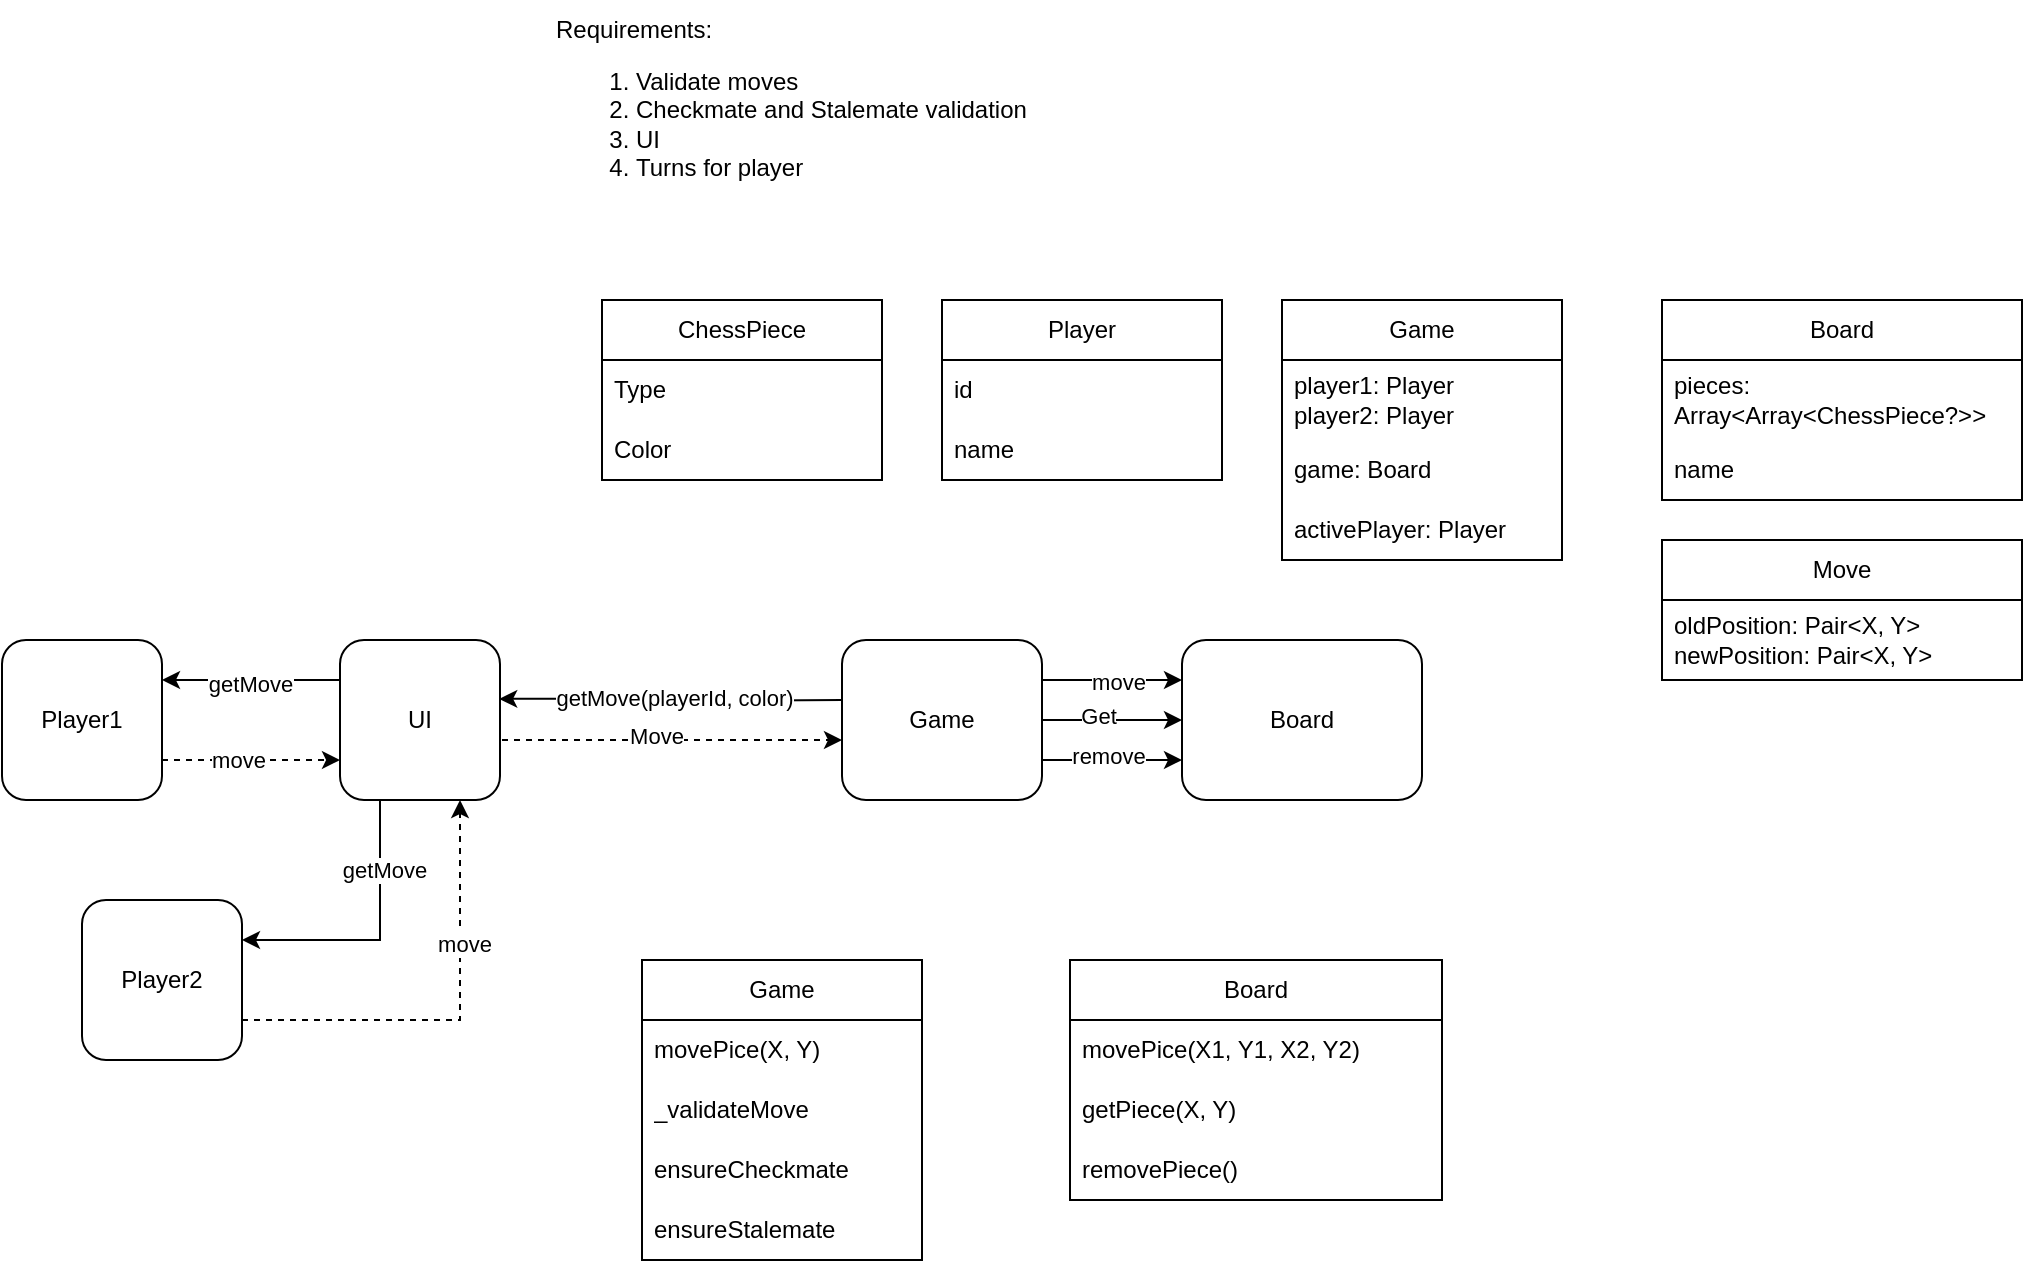 <mxfile version="24.7.16">
  <diagram name="Page-1" id="U-idYY3ooruAgi-gC6_m">
    <mxGraphModel dx="1827" dy="497" grid="1" gridSize="10" guides="1" tooltips="1" connect="1" arrows="1" fold="1" page="1" pageScale="1" pageWidth="827" pageHeight="1169" math="0" shadow="0">
      <root>
        <mxCell id="0" />
        <mxCell id="1" parent="0" />
        <mxCell id="230UVq-v4f41uX1CNbdF-1" value="Requirements:&lt;div&gt;&lt;ol&gt;&lt;li&gt;Validate moves&lt;/li&gt;&lt;li&gt;Checkmate and Stalemate validation&lt;/li&gt;&lt;li&gt;UI&lt;/li&gt;&lt;li&gt;Turns for player&lt;/li&gt;&lt;/ol&gt;&lt;/div&gt;" style="text;html=1;align=left;verticalAlign=middle;resizable=0;points=[];autosize=1;strokeColor=none;fillColor=none;" vertex="1" parent="1">
          <mxGeometry x="15" width="260" height="110" as="geometry" />
        </mxCell>
        <mxCell id="230UVq-v4f41uX1CNbdF-2" value="ChessPiece" style="swimlane;fontStyle=0;childLayout=stackLayout;horizontal=1;startSize=30;horizontalStack=0;resizeParent=1;resizeParentMax=0;resizeLast=0;collapsible=1;marginBottom=0;whiteSpace=wrap;html=1;" vertex="1" parent="1">
          <mxGeometry x="40" y="150" width="140" height="90" as="geometry" />
        </mxCell>
        <mxCell id="230UVq-v4f41uX1CNbdF-3" value="Type" style="text;strokeColor=none;fillColor=none;align=left;verticalAlign=middle;spacingLeft=4;spacingRight=4;overflow=hidden;points=[[0,0.5],[1,0.5]];portConstraint=eastwest;rotatable=0;whiteSpace=wrap;html=1;" vertex="1" parent="230UVq-v4f41uX1CNbdF-2">
          <mxGeometry y="30" width="140" height="30" as="geometry" />
        </mxCell>
        <mxCell id="230UVq-v4f41uX1CNbdF-4" value="Color" style="text;strokeColor=none;fillColor=none;align=left;verticalAlign=middle;spacingLeft=4;spacingRight=4;overflow=hidden;points=[[0,0.5],[1,0.5]];portConstraint=eastwest;rotatable=0;whiteSpace=wrap;html=1;" vertex="1" parent="230UVq-v4f41uX1CNbdF-2">
          <mxGeometry y="60" width="140" height="30" as="geometry" />
        </mxCell>
        <mxCell id="230UVq-v4f41uX1CNbdF-7" value="Player" style="swimlane;fontStyle=0;childLayout=stackLayout;horizontal=1;startSize=30;horizontalStack=0;resizeParent=1;resizeParentMax=0;resizeLast=0;collapsible=1;marginBottom=0;whiteSpace=wrap;html=1;" vertex="1" parent="1">
          <mxGeometry x="210" y="150" width="140" height="90" as="geometry" />
        </mxCell>
        <mxCell id="230UVq-v4f41uX1CNbdF-8" value="id" style="text;strokeColor=none;fillColor=none;align=left;verticalAlign=middle;spacingLeft=4;spacingRight=4;overflow=hidden;points=[[0,0.5],[1,0.5]];portConstraint=eastwest;rotatable=0;whiteSpace=wrap;html=1;" vertex="1" parent="230UVq-v4f41uX1CNbdF-7">
          <mxGeometry y="30" width="140" height="30" as="geometry" />
        </mxCell>
        <mxCell id="230UVq-v4f41uX1CNbdF-9" value="name" style="text;strokeColor=none;fillColor=none;align=left;verticalAlign=middle;spacingLeft=4;spacingRight=4;overflow=hidden;points=[[0,0.5],[1,0.5]];portConstraint=eastwest;rotatable=0;whiteSpace=wrap;html=1;" vertex="1" parent="230UVq-v4f41uX1CNbdF-7">
          <mxGeometry y="60" width="140" height="30" as="geometry" />
        </mxCell>
        <mxCell id="230UVq-v4f41uX1CNbdF-11" value="Game" style="swimlane;fontStyle=0;childLayout=stackLayout;horizontal=1;startSize=30;horizontalStack=0;resizeParent=1;resizeParentMax=0;resizeLast=0;collapsible=1;marginBottom=0;whiteSpace=wrap;html=1;" vertex="1" parent="1">
          <mxGeometry x="380" y="150" width="140" height="130" as="geometry" />
        </mxCell>
        <mxCell id="230UVq-v4f41uX1CNbdF-12" value="player1: Player&lt;div&gt;player2: Player&lt;/div&gt;" style="text;strokeColor=none;fillColor=none;align=left;verticalAlign=middle;spacingLeft=4;spacingRight=4;overflow=hidden;points=[[0,0.5],[1,0.5]];portConstraint=eastwest;rotatable=0;whiteSpace=wrap;html=1;" vertex="1" parent="230UVq-v4f41uX1CNbdF-11">
          <mxGeometry y="30" width="140" height="40" as="geometry" />
        </mxCell>
        <mxCell id="230UVq-v4f41uX1CNbdF-13" value="game: Board" style="text;strokeColor=none;fillColor=none;align=left;verticalAlign=middle;spacingLeft=4;spacingRight=4;overflow=hidden;points=[[0,0.5],[1,0.5]];portConstraint=eastwest;rotatable=0;whiteSpace=wrap;html=1;" vertex="1" parent="230UVq-v4f41uX1CNbdF-11">
          <mxGeometry y="70" width="140" height="30" as="geometry" />
        </mxCell>
        <mxCell id="230UVq-v4f41uX1CNbdF-42" value="&lt;div&gt;activePlayer: Player&lt;/div&gt;" style="text;strokeColor=none;fillColor=none;align=left;verticalAlign=middle;spacingLeft=4;spacingRight=4;overflow=hidden;points=[[0,0.5],[1,0.5]];portConstraint=eastwest;rotatable=0;whiteSpace=wrap;html=1;" vertex="1" parent="230UVq-v4f41uX1CNbdF-11">
          <mxGeometry y="100" width="140" height="30" as="geometry" />
        </mxCell>
        <mxCell id="230UVq-v4f41uX1CNbdF-14" value="Board" style="swimlane;fontStyle=0;childLayout=stackLayout;horizontal=1;startSize=30;horizontalStack=0;resizeParent=1;resizeParentMax=0;resizeLast=0;collapsible=1;marginBottom=0;whiteSpace=wrap;html=1;" vertex="1" parent="1">
          <mxGeometry x="570" y="150" width="180" height="100" as="geometry" />
        </mxCell>
        <mxCell id="230UVq-v4f41uX1CNbdF-15" value="pieces: Array&amp;lt;Array&amp;lt;ChessPiece?&amp;gt;&amp;gt;" style="text;strokeColor=none;fillColor=none;align=left;verticalAlign=middle;spacingLeft=4;spacingRight=4;overflow=hidden;points=[[0,0.5],[1,0.5]];portConstraint=eastwest;rotatable=0;whiteSpace=wrap;html=1;" vertex="1" parent="230UVq-v4f41uX1CNbdF-14">
          <mxGeometry y="30" width="180" height="40" as="geometry" />
        </mxCell>
        <mxCell id="230UVq-v4f41uX1CNbdF-16" value="name" style="text;strokeColor=none;fillColor=none;align=left;verticalAlign=middle;spacingLeft=4;spacingRight=4;overflow=hidden;points=[[0,0.5],[1,0.5]];portConstraint=eastwest;rotatable=0;whiteSpace=wrap;html=1;" vertex="1" parent="230UVq-v4f41uX1CNbdF-14">
          <mxGeometry y="70" width="180" height="30" as="geometry" />
        </mxCell>
        <mxCell id="230UVq-v4f41uX1CNbdF-45" style="edgeStyle=orthogonalEdgeStyle;rounded=0;orthogonalLoop=1;jettySize=auto;html=1;entryX=0;entryY=0.75;entryDx=0;entryDy=0;curved=0;dashed=1;" edge="1" parent="1">
          <mxGeometry relative="1" as="geometry">
            <mxPoint x="-10" y="370" as="sourcePoint" />
            <mxPoint x="160.0" y="370" as="targetPoint" />
          </mxGeometry>
        </mxCell>
        <mxCell id="230UVq-v4f41uX1CNbdF-50" value="Move" style="edgeLabel;html=1;align=center;verticalAlign=middle;resizable=0;points=[];" vertex="1" connectable="0" parent="230UVq-v4f41uX1CNbdF-45">
          <mxGeometry x="-0.092" y="2" relative="1" as="geometry">
            <mxPoint as="offset" />
          </mxGeometry>
        </mxCell>
        <mxCell id="230UVq-v4f41uX1CNbdF-54" style="edgeStyle=orthogonalEdgeStyle;rounded=0;orthogonalLoop=1;jettySize=auto;html=1;exitX=0.25;exitY=1;exitDx=0;exitDy=0;entryX=1;entryY=0.25;entryDx=0;entryDy=0;" edge="1" parent="1" source="230UVq-v4f41uX1CNbdF-19" target="230UVq-v4f41uX1CNbdF-52">
          <mxGeometry relative="1" as="geometry" />
        </mxCell>
        <mxCell id="230UVq-v4f41uX1CNbdF-57" value="getMove" style="edgeLabel;html=1;align=center;verticalAlign=middle;resizable=0;points=[];" vertex="1" connectable="0" parent="230UVq-v4f41uX1CNbdF-54">
          <mxGeometry x="-0.499" y="2" relative="1" as="geometry">
            <mxPoint as="offset" />
          </mxGeometry>
        </mxCell>
        <mxCell id="230UVq-v4f41uX1CNbdF-58" style="edgeStyle=orthogonalEdgeStyle;rounded=0;orthogonalLoop=1;jettySize=auto;html=1;exitX=0;exitY=0.25;exitDx=0;exitDy=0;entryX=1;entryY=0.25;entryDx=0;entryDy=0;" edge="1" parent="1" source="230UVq-v4f41uX1CNbdF-19" target="230UVq-v4f41uX1CNbdF-51">
          <mxGeometry relative="1" as="geometry" />
        </mxCell>
        <mxCell id="230UVq-v4f41uX1CNbdF-59" value="getMove" style="edgeLabel;html=1;align=center;verticalAlign=middle;resizable=0;points=[];" vertex="1" connectable="0" parent="230UVq-v4f41uX1CNbdF-58">
          <mxGeometry x="0.014" y="2" relative="1" as="geometry">
            <mxPoint as="offset" />
          </mxGeometry>
        </mxCell>
        <mxCell id="230UVq-v4f41uX1CNbdF-19" value="UI" style="rounded=1;whiteSpace=wrap;html=1;" vertex="1" parent="1">
          <mxGeometry x="-91" y="320" width="80" height="80" as="geometry" />
        </mxCell>
        <mxCell id="230UVq-v4f41uX1CNbdF-24" style="edgeStyle=orthogonalEdgeStyle;rounded=0;orthogonalLoop=1;jettySize=auto;html=1;exitX=1;exitY=0.25;exitDx=0;exitDy=0;entryX=0;entryY=0.25;entryDx=0;entryDy=0;" edge="1" parent="1" source="230UVq-v4f41uX1CNbdF-20" target="230UVq-v4f41uX1CNbdF-21">
          <mxGeometry relative="1" as="geometry" />
        </mxCell>
        <mxCell id="230UVq-v4f41uX1CNbdF-25" value="move" style="edgeLabel;html=1;align=center;verticalAlign=middle;resizable=0;points=[];" vertex="1" connectable="0" parent="230UVq-v4f41uX1CNbdF-24">
          <mxGeometry x="0.091" y="-1" relative="1" as="geometry">
            <mxPoint as="offset" />
          </mxGeometry>
        </mxCell>
        <mxCell id="230UVq-v4f41uX1CNbdF-38" style="edgeStyle=orthogonalEdgeStyle;rounded=0;orthogonalLoop=1;jettySize=auto;html=1;exitX=1;exitY=0.5;exitDx=0;exitDy=0;entryX=0;entryY=0.5;entryDx=0;entryDy=0;" edge="1" parent="1" source="230UVq-v4f41uX1CNbdF-20" target="230UVq-v4f41uX1CNbdF-21">
          <mxGeometry relative="1" as="geometry" />
        </mxCell>
        <mxCell id="230UVq-v4f41uX1CNbdF-39" value="Get" style="edgeLabel;html=1;align=center;verticalAlign=middle;resizable=0;points=[];" vertex="1" connectable="0" parent="230UVq-v4f41uX1CNbdF-38">
          <mxGeometry x="-0.22" y="2" relative="1" as="geometry">
            <mxPoint as="offset" />
          </mxGeometry>
        </mxCell>
        <mxCell id="230UVq-v4f41uX1CNbdF-40" style="edgeStyle=orthogonalEdgeStyle;rounded=0;orthogonalLoop=1;jettySize=auto;html=1;exitX=1;exitY=0.75;exitDx=0;exitDy=0;entryX=0;entryY=0.75;entryDx=0;entryDy=0;" edge="1" parent="1" source="230UVq-v4f41uX1CNbdF-20" target="230UVq-v4f41uX1CNbdF-21">
          <mxGeometry relative="1" as="geometry" />
        </mxCell>
        <mxCell id="230UVq-v4f41uX1CNbdF-41" value="remove" style="edgeLabel;html=1;align=center;verticalAlign=middle;resizable=0;points=[];" vertex="1" connectable="0" parent="230UVq-v4f41uX1CNbdF-40">
          <mxGeometry x="-0.057" y="2" relative="1" as="geometry">
            <mxPoint as="offset" />
          </mxGeometry>
        </mxCell>
        <mxCell id="230UVq-v4f41uX1CNbdF-43" style="edgeStyle=orthogonalEdgeStyle;rounded=0;orthogonalLoop=1;jettySize=auto;html=1;exitX=0;exitY=0.5;exitDx=0;exitDy=0;entryX=0.995;entryY=0.368;entryDx=0;entryDy=0;entryPerimeter=0;" edge="1" parent="1" target="230UVq-v4f41uX1CNbdF-19">
          <mxGeometry relative="1" as="geometry">
            <mxPoint x="160.0" y="350" as="sourcePoint" />
            <mxPoint x="60" y="350" as="targetPoint" />
          </mxGeometry>
        </mxCell>
        <mxCell id="230UVq-v4f41uX1CNbdF-44" value="getMove(playerId, color)" style="edgeLabel;html=1;align=center;verticalAlign=middle;resizable=0;points=[];" vertex="1" connectable="0" parent="230UVq-v4f41uX1CNbdF-43">
          <mxGeometry x="0.188" y="-1" relative="1" as="geometry">
            <mxPoint x="17" as="offset" />
          </mxGeometry>
        </mxCell>
        <mxCell id="230UVq-v4f41uX1CNbdF-20" value="Game" style="rounded=1;whiteSpace=wrap;html=1;" vertex="1" parent="1">
          <mxGeometry x="160" y="320" width="100" height="80" as="geometry" />
        </mxCell>
        <mxCell id="230UVq-v4f41uX1CNbdF-21" value="Board" style="rounded=1;whiteSpace=wrap;html=1;" vertex="1" parent="1">
          <mxGeometry x="330" y="320" width="120" height="80" as="geometry" />
        </mxCell>
        <mxCell id="230UVq-v4f41uX1CNbdF-26" value="Game" style="swimlane;fontStyle=0;childLayout=stackLayout;horizontal=1;startSize=30;horizontalStack=0;resizeParent=1;resizeParentMax=0;resizeLast=0;collapsible=1;marginBottom=0;whiteSpace=wrap;html=1;" vertex="1" parent="1">
          <mxGeometry x="60" y="480" width="140" height="150" as="geometry" />
        </mxCell>
        <mxCell id="230UVq-v4f41uX1CNbdF-27" value="movePice(X, Y)" style="text;strokeColor=none;fillColor=none;align=left;verticalAlign=middle;spacingLeft=4;spacingRight=4;overflow=hidden;points=[[0,0.5],[1,0.5]];portConstraint=eastwest;rotatable=0;whiteSpace=wrap;html=1;" vertex="1" parent="230UVq-v4f41uX1CNbdF-26">
          <mxGeometry y="30" width="140" height="30" as="geometry" />
        </mxCell>
        <mxCell id="230UVq-v4f41uX1CNbdF-28" value="_validateMove" style="text;strokeColor=none;fillColor=none;align=left;verticalAlign=middle;spacingLeft=4;spacingRight=4;overflow=hidden;points=[[0,0.5],[1,0.5]];portConstraint=eastwest;rotatable=0;whiteSpace=wrap;html=1;" vertex="1" parent="230UVq-v4f41uX1CNbdF-26">
          <mxGeometry y="60" width="140" height="30" as="geometry" />
        </mxCell>
        <mxCell id="230UVq-v4f41uX1CNbdF-29" value="ensureCheckmate" style="text;strokeColor=none;fillColor=none;align=left;verticalAlign=middle;spacingLeft=4;spacingRight=4;overflow=hidden;points=[[0,0.5],[1,0.5]];portConstraint=eastwest;rotatable=0;whiteSpace=wrap;html=1;" vertex="1" parent="230UVq-v4f41uX1CNbdF-26">
          <mxGeometry y="90" width="140" height="30" as="geometry" />
        </mxCell>
        <mxCell id="230UVq-v4f41uX1CNbdF-30" value="ensureStalemate" style="text;strokeColor=none;fillColor=none;align=left;verticalAlign=middle;spacingLeft=4;spacingRight=4;overflow=hidden;points=[[0,0.5],[1,0.5]];portConstraint=eastwest;rotatable=0;whiteSpace=wrap;html=1;" vertex="1" parent="230UVq-v4f41uX1CNbdF-26">
          <mxGeometry y="120" width="140" height="30" as="geometry" />
        </mxCell>
        <mxCell id="230UVq-v4f41uX1CNbdF-31" value="Board" style="swimlane;fontStyle=0;childLayout=stackLayout;horizontal=1;startSize=30;horizontalStack=0;resizeParent=1;resizeParentMax=0;resizeLast=0;collapsible=1;marginBottom=0;whiteSpace=wrap;html=1;" vertex="1" parent="1">
          <mxGeometry x="274" y="480" width="186" height="120" as="geometry" />
        </mxCell>
        <mxCell id="230UVq-v4f41uX1CNbdF-32" value="movePice(X1, Y1, X2, Y2)" style="text;strokeColor=none;fillColor=none;align=left;verticalAlign=middle;spacingLeft=4;spacingRight=4;overflow=hidden;points=[[0,0.5],[1,0.5]];portConstraint=eastwest;rotatable=0;whiteSpace=wrap;html=1;" vertex="1" parent="230UVq-v4f41uX1CNbdF-31">
          <mxGeometry y="30" width="186" height="30" as="geometry" />
        </mxCell>
        <mxCell id="230UVq-v4f41uX1CNbdF-36" value="getPiece(X, Y)" style="text;strokeColor=none;fillColor=none;align=left;verticalAlign=middle;spacingLeft=4;spacingRight=4;overflow=hidden;points=[[0,0.5],[1,0.5]];portConstraint=eastwest;rotatable=0;whiteSpace=wrap;html=1;" vertex="1" parent="230UVq-v4f41uX1CNbdF-31">
          <mxGeometry y="60" width="186" height="30" as="geometry" />
        </mxCell>
        <mxCell id="230UVq-v4f41uX1CNbdF-37" value="removePiece()" style="text;strokeColor=none;fillColor=none;align=left;verticalAlign=middle;spacingLeft=4;spacingRight=4;overflow=hidden;points=[[0,0.5],[1,0.5]];portConstraint=eastwest;rotatable=0;whiteSpace=wrap;html=1;" vertex="1" parent="230UVq-v4f41uX1CNbdF-31">
          <mxGeometry y="90" width="186" height="30" as="geometry" />
        </mxCell>
        <mxCell id="230UVq-v4f41uX1CNbdF-47" value="Move" style="swimlane;fontStyle=0;childLayout=stackLayout;horizontal=1;startSize=30;horizontalStack=0;resizeParent=1;resizeParentMax=0;resizeLast=0;collapsible=1;marginBottom=0;whiteSpace=wrap;html=1;" vertex="1" parent="1">
          <mxGeometry x="570" y="270" width="180" height="70" as="geometry" />
        </mxCell>
        <mxCell id="230UVq-v4f41uX1CNbdF-49" value="oldPosition: Pair&amp;lt;X, Y&amp;gt;&lt;div&gt;newPosition: Pair&amp;lt;X, Y&amp;gt;&lt;/div&gt;" style="text;strokeColor=none;fillColor=none;align=left;verticalAlign=middle;spacingLeft=4;spacingRight=4;overflow=hidden;points=[[0,0.5],[1,0.5]];portConstraint=eastwest;rotatable=0;whiteSpace=wrap;html=1;" vertex="1" parent="230UVq-v4f41uX1CNbdF-47">
          <mxGeometry y="30" width="180" height="40" as="geometry" />
        </mxCell>
        <mxCell id="230UVq-v4f41uX1CNbdF-60" style="edgeStyle=orthogonalEdgeStyle;rounded=0;orthogonalLoop=1;jettySize=auto;html=1;exitX=1;exitY=0.75;exitDx=0;exitDy=0;entryX=0;entryY=0.75;entryDx=0;entryDy=0;dashed=1;" edge="1" parent="1" source="230UVq-v4f41uX1CNbdF-51" target="230UVq-v4f41uX1CNbdF-19">
          <mxGeometry relative="1" as="geometry" />
        </mxCell>
        <mxCell id="230UVq-v4f41uX1CNbdF-61" value="move" style="edgeLabel;html=1;align=center;verticalAlign=middle;resizable=0;points=[];" vertex="1" connectable="0" parent="230UVq-v4f41uX1CNbdF-60">
          <mxGeometry x="-0.143" y="-2" relative="1" as="geometry">
            <mxPoint y="-2" as="offset" />
          </mxGeometry>
        </mxCell>
        <mxCell id="230UVq-v4f41uX1CNbdF-51" value="Player1" style="rounded=1;whiteSpace=wrap;html=1;" vertex="1" parent="1">
          <mxGeometry x="-260" y="320" width="80" height="80" as="geometry" />
        </mxCell>
        <mxCell id="230UVq-v4f41uX1CNbdF-55" style="edgeStyle=orthogonalEdgeStyle;rounded=0;orthogonalLoop=1;jettySize=auto;html=1;exitX=1;exitY=0.75;exitDx=0;exitDy=0;entryX=0.75;entryY=1;entryDx=0;entryDy=0;dashed=1;" edge="1" parent="1" source="230UVq-v4f41uX1CNbdF-52" target="230UVq-v4f41uX1CNbdF-19">
          <mxGeometry relative="1" as="geometry" />
        </mxCell>
        <mxCell id="230UVq-v4f41uX1CNbdF-56" value="move" style="edgeLabel;html=1;align=center;verticalAlign=middle;resizable=0;points=[];" vertex="1" connectable="0" parent="230UVq-v4f41uX1CNbdF-55">
          <mxGeometry x="0.343" y="-2" relative="1" as="geometry">
            <mxPoint as="offset" />
          </mxGeometry>
        </mxCell>
        <mxCell id="230UVq-v4f41uX1CNbdF-52" value="Player2" style="rounded=1;whiteSpace=wrap;html=1;" vertex="1" parent="1">
          <mxGeometry x="-220" y="450" width="80" height="80" as="geometry" />
        </mxCell>
      </root>
    </mxGraphModel>
  </diagram>
</mxfile>
